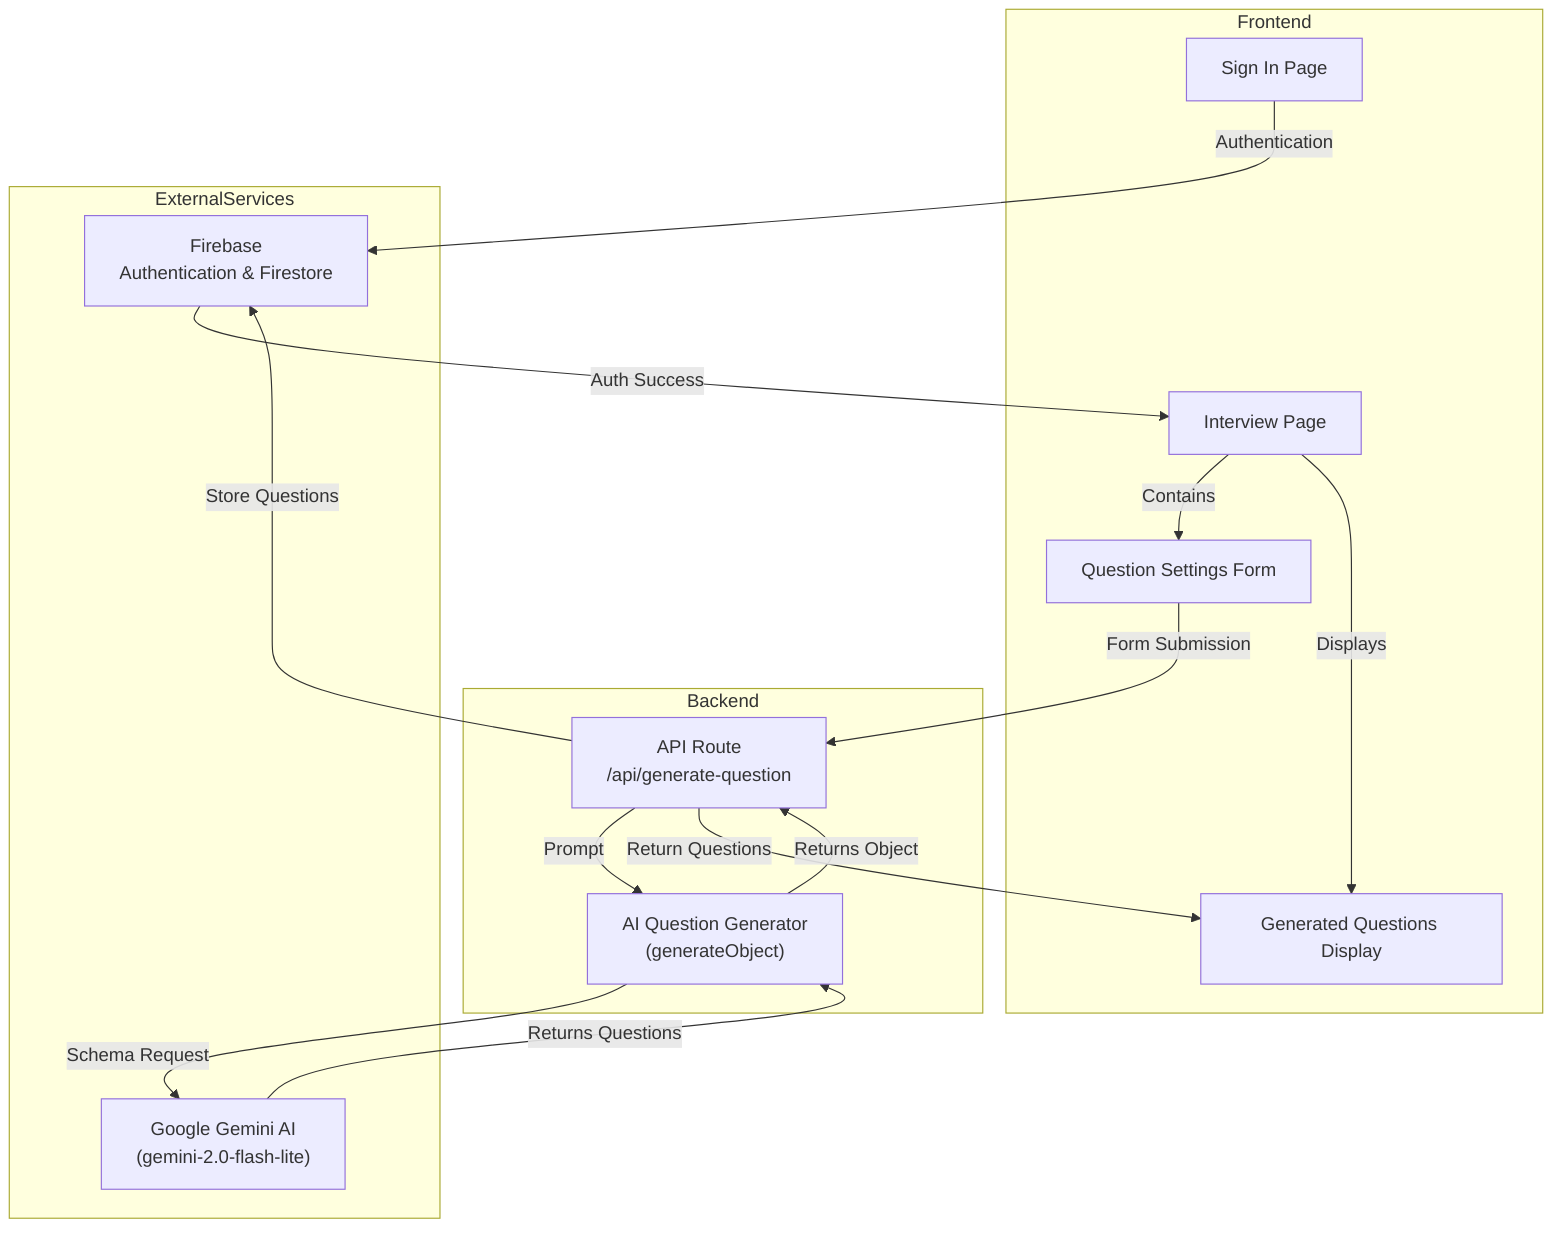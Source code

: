 flowchart TB
    subgraph Frontend
        direction LR
        SignIn["Sign In Page"]
        InterviewPage["Interview Page"]
        QSettings["Question Settings Form"]
        QResults["Generated Questions Display"]
    end

    subgraph Backend
        direction LR
        API["API Route
        /api/generate-question"]
        AIGen["AI Question Generator
        (generateObject)"]
    end

    subgraph ExternalServices
        direction LR
        Firebase["Firebase
        Authentication & Firestore"]
        GoogleAI["Google Gemini AI
        (gemini-2.0-flash-lite)"]
    end

    %% Flow connections
    SignIn -->|"Authentication"| Firebase
    Firebase -->|"Auth Success"| InterviewPage
    InterviewPage -->|"Contains"| QSettings
    QSettings -->|"Form Submission"| API
    API -->|"Prompt"| AIGen
    AIGen -->|"Schema Request"| GoogleAI
    GoogleAI -->|"Returns Questions"| AIGen
    AIGen -->|"Returns Object"| API
    API -->|"Store Questions"| Firebase
    API -->|"Return Questions"| QResults
    InterviewPage -->|"Displays"| QResults